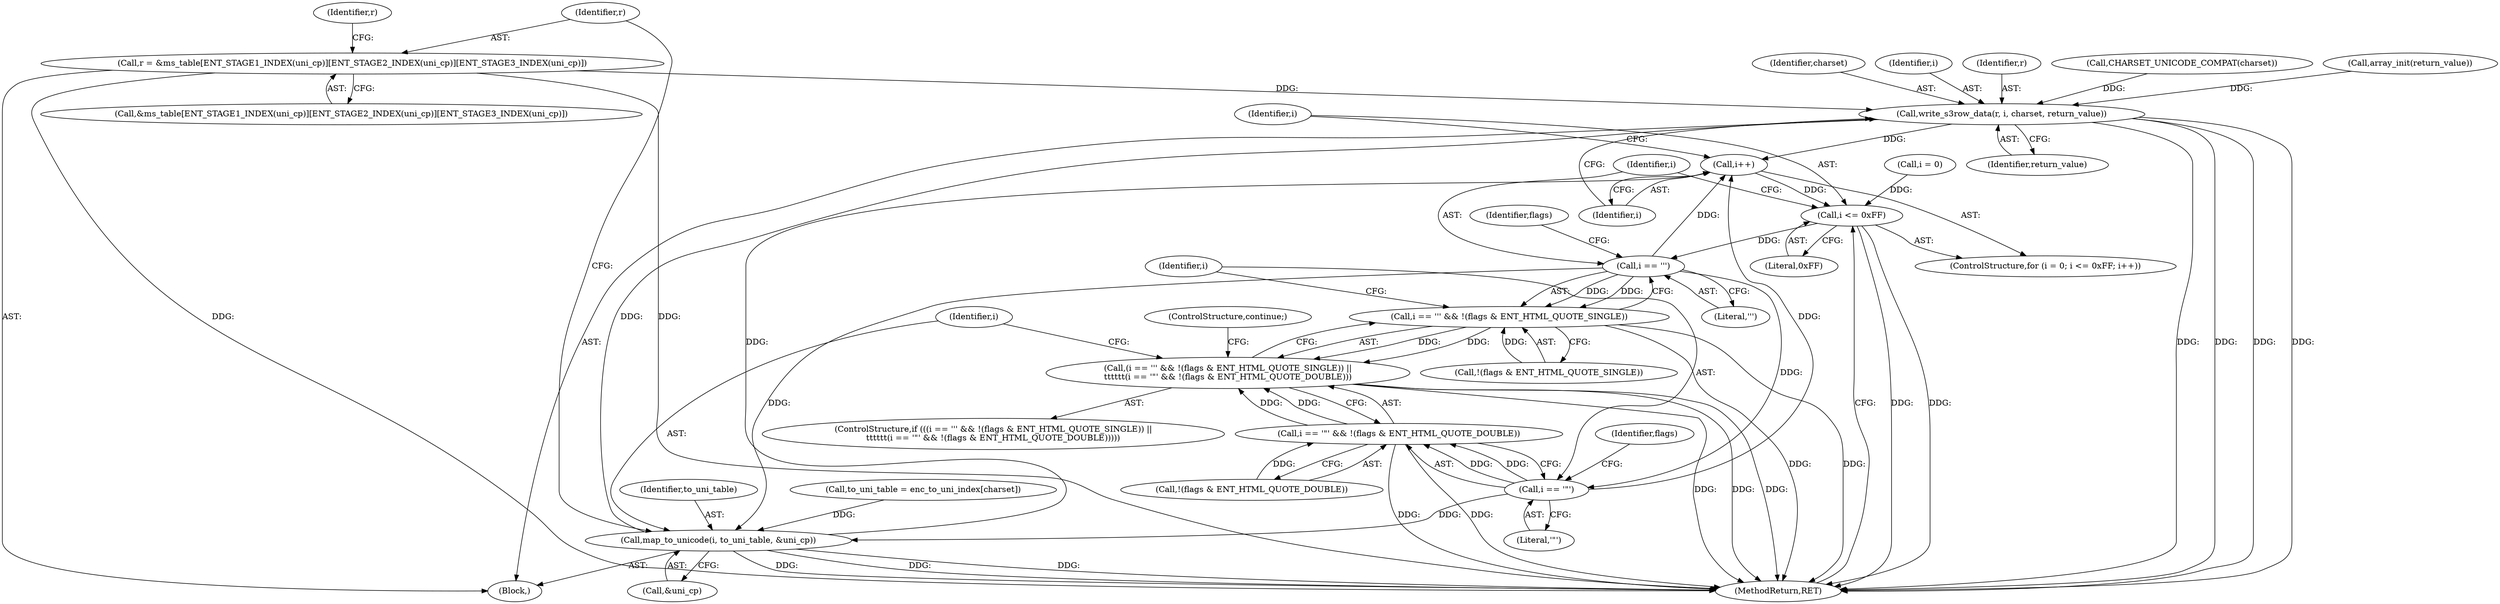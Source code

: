 digraph "0_php-src_0da8b8b801f9276359262f1ef8274c7812d3dfda?w=1@array" {
"1000342" [label="(Call,r = &ms_table[ENT_STAGE1_INDEX(uni_cp)][ENT_STAGE2_INDEX(uni_cp)][ENT_STAGE3_INDEX(uni_cp)])"];
"1000366" [label="(Call,write_s3row_data(r, i, charset, return_value))"];
"1000313" [label="(Call,i++)"];
"1000310" [label="(Call,i <= 0xFF)"];
"1000321" [label="(Call,i == '\'')"];
"1000320" [label="(Call,i == '\'' && !(flags & ENT_HTML_QUOTE_SINGLE))"];
"1000319" [label="(Call,(i == '\'' && !(flags & ENT_HTML_QUOTE_SINGLE)) ||\n\t\t\t\t\t\t(i == '\"' && !(flags & ENT_HTML_QUOTE_DOUBLE)))"];
"1000329" [label="(Call,i == '\"')"];
"1000328" [label="(Call,i == '\"' && !(flags & ENT_HTML_QUOTE_DOUBLE))"];
"1000337" [label="(Call,map_to_unicode(i, to_uni_table, &uni_cp))"];
"1000334" [label="(Identifier,flags)"];
"1000329" [label="(Call,i == '\"')"];
"1000314" [label="(Identifier,i)"];
"1000330" [label="(Identifier,i)"];
"1000310" [label="(Call,i <= 0xFF)"];
"1000336" [label="(ControlStructure,continue;)"];
"1000311" [label="(Identifier,i)"];
"1000320" [label="(Call,i == '\'' && !(flags & ENT_HTML_QUOTE_SINGLE))"];
"1000331" [label="(Literal,'\"')"];
"1000343" [label="(Identifier,r)"];
"1000337" [label="(Call,map_to_unicode(i, to_uni_table, &uni_cp))"];
"1000367" [label="(Identifier,r)"];
"1000315" [label="(Block,)"];
"1000370" [label="(Identifier,return_value)"];
"1000321" [label="(Call,i == '\'')"];
"1000339" [label="(Identifier,to_uni_table)"];
"1000437" [label="(MethodReturn,RET)"];
"1000171" [label="(Call,CHARSET_UNICODE_COMPAT(charset))"];
"1000328" [label="(Call,i == '\"' && !(flags & ENT_HTML_QUOTE_DOUBLE))"];
"1000338" [label="(Identifier,i)"];
"1000142" [label="(Call,array_init(return_value))"];
"1000319" [label="(Call,(i == '\'' && !(flags & ENT_HTML_QUOTE_SINGLE)) ||\n\t\t\t\t\t\t(i == '\"' && !(flags & ENT_HTML_QUOTE_DOUBLE)))"];
"1000156" [label="(Call,to_uni_table = enc_to_uni_index[charset])"];
"1000322" [label="(Identifier,i)"];
"1000312" [label="(Literal,0xFF)"];
"1000366" [label="(Call,write_s3row_data(r, i, charset, return_value))"];
"1000313" [label="(Call,i++)"];
"1000344" [label="(Call,&ms_table[ENT_STAGE1_INDEX(uni_cp)][ENT_STAGE2_INDEX(uni_cp)][ENT_STAGE3_INDEX(uni_cp)])"];
"1000360" [label="(Identifier,r)"];
"1000342" [label="(Call,r = &ms_table[ENT_STAGE1_INDEX(uni_cp)][ENT_STAGE2_INDEX(uni_cp)][ENT_STAGE3_INDEX(uni_cp)])"];
"1000323" [label="(Literal,'\'')"];
"1000324" [label="(Call,!(flags & ENT_HTML_QUOTE_SINGLE))"];
"1000318" [label="(ControlStructure,if (((i == '\'' && !(flags & ENT_HTML_QUOTE_SINGLE)) ||\n\t\t\t\t\t\t(i == '\"' && !(flags & ENT_HTML_QUOTE_DOUBLE)))))"];
"1000332" [label="(Call,!(flags & ENT_HTML_QUOTE_DOUBLE))"];
"1000340" [label="(Call,&uni_cp)"];
"1000307" [label="(Call,i = 0)"];
"1000306" [label="(ControlStructure,for (i = 0; i <= 0xFF; i++))"];
"1000369" [label="(Identifier,charset)"];
"1000368" [label="(Identifier,i)"];
"1000326" [label="(Identifier,flags)"];
"1000342" -> "1000315"  [label="AST: "];
"1000342" -> "1000344"  [label="CFG: "];
"1000343" -> "1000342"  [label="AST: "];
"1000344" -> "1000342"  [label="AST: "];
"1000360" -> "1000342"  [label="CFG: "];
"1000342" -> "1000437"  [label="DDG: "];
"1000342" -> "1000437"  [label="DDG: "];
"1000342" -> "1000366"  [label="DDG: "];
"1000366" -> "1000315"  [label="AST: "];
"1000366" -> "1000370"  [label="CFG: "];
"1000367" -> "1000366"  [label="AST: "];
"1000368" -> "1000366"  [label="AST: "];
"1000369" -> "1000366"  [label="AST: "];
"1000370" -> "1000366"  [label="AST: "];
"1000314" -> "1000366"  [label="CFG: "];
"1000366" -> "1000437"  [label="DDG: "];
"1000366" -> "1000437"  [label="DDG: "];
"1000366" -> "1000437"  [label="DDG: "];
"1000366" -> "1000437"  [label="DDG: "];
"1000366" -> "1000313"  [label="DDG: "];
"1000337" -> "1000366"  [label="DDG: "];
"1000171" -> "1000366"  [label="DDG: "];
"1000142" -> "1000366"  [label="DDG: "];
"1000313" -> "1000306"  [label="AST: "];
"1000313" -> "1000314"  [label="CFG: "];
"1000314" -> "1000313"  [label="AST: "];
"1000311" -> "1000313"  [label="CFG: "];
"1000313" -> "1000310"  [label="DDG: "];
"1000337" -> "1000313"  [label="DDG: "];
"1000329" -> "1000313"  [label="DDG: "];
"1000321" -> "1000313"  [label="DDG: "];
"1000310" -> "1000306"  [label="AST: "];
"1000310" -> "1000312"  [label="CFG: "];
"1000311" -> "1000310"  [label="AST: "];
"1000312" -> "1000310"  [label="AST: "];
"1000322" -> "1000310"  [label="CFG: "];
"1000437" -> "1000310"  [label="CFG: "];
"1000310" -> "1000437"  [label="DDG: "];
"1000310" -> "1000437"  [label="DDG: "];
"1000307" -> "1000310"  [label="DDG: "];
"1000310" -> "1000321"  [label="DDG: "];
"1000321" -> "1000320"  [label="AST: "];
"1000321" -> "1000323"  [label="CFG: "];
"1000322" -> "1000321"  [label="AST: "];
"1000323" -> "1000321"  [label="AST: "];
"1000326" -> "1000321"  [label="CFG: "];
"1000320" -> "1000321"  [label="CFG: "];
"1000321" -> "1000320"  [label="DDG: "];
"1000321" -> "1000320"  [label="DDG: "];
"1000321" -> "1000329"  [label="DDG: "];
"1000321" -> "1000337"  [label="DDG: "];
"1000320" -> "1000319"  [label="AST: "];
"1000320" -> "1000324"  [label="CFG: "];
"1000324" -> "1000320"  [label="AST: "];
"1000330" -> "1000320"  [label="CFG: "];
"1000319" -> "1000320"  [label="CFG: "];
"1000320" -> "1000437"  [label="DDG: "];
"1000320" -> "1000437"  [label="DDG: "];
"1000320" -> "1000319"  [label="DDG: "];
"1000320" -> "1000319"  [label="DDG: "];
"1000324" -> "1000320"  [label="DDG: "];
"1000319" -> "1000318"  [label="AST: "];
"1000319" -> "1000328"  [label="CFG: "];
"1000328" -> "1000319"  [label="AST: "];
"1000336" -> "1000319"  [label="CFG: "];
"1000338" -> "1000319"  [label="CFG: "];
"1000319" -> "1000437"  [label="DDG: "];
"1000319" -> "1000437"  [label="DDG: "];
"1000319" -> "1000437"  [label="DDG: "];
"1000328" -> "1000319"  [label="DDG: "];
"1000328" -> "1000319"  [label="DDG: "];
"1000329" -> "1000328"  [label="AST: "];
"1000329" -> "1000331"  [label="CFG: "];
"1000330" -> "1000329"  [label="AST: "];
"1000331" -> "1000329"  [label="AST: "];
"1000334" -> "1000329"  [label="CFG: "];
"1000328" -> "1000329"  [label="CFG: "];
"1000329" -> "1000328"  [label="DDG: "];
"1000329" -> "1000328"  [label="DDG: "];
"1000329" -> "1000337"  [label="DDG: "];
"1000328" -> "1000332"  [label="CFG: "];
"1000332" -> "1000328"  [label="AST: "];
"1000328" -> "1000437"  [label="DDG: "];
"1000328" -> "1000437"  [label="DDG: "];
"1000332" -> "1000328"  [label="DDG: "];
"1000337" -> "1000315"  [label="AST: "];
"1000337" -> "1000340"  [label="CFG: "];
"1000338" -> "1000337"  [label="AST: "];
"1000339" -> "1000337"  [label="AST: "];
"1000340" -> "1000337"  [label="AST: "];
"1000343" -> "1000337"  [label="CFG: "];
"1000337" -> "1000437"  [label="DDG: "];
"1000337" -> "1000437"  [label="DDG: "];
"1000337" -> "1000437"  [label="DDG: "];
"1000156" -> "1000337"  [label="DDG: "];
}
